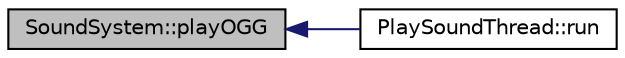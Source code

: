 digraph G
{
  edge [fontname="Helvetica",fontsize="10",labelfontname="Helvetica",labelfontsize="10"];
  node [fontname="Helvetica",fontsize="10",shape=record];
  rankdir="LR";
  Node1 [label="SoundSystem::playOGG",height=0.2,width=0.4,color="black", fillcolor="grey75", style="filled" fontcolor="black"];
  Node1 -> Node2 [dir="back",color="midnightblue",fontsize="10",style="solid",fontname="Helvetica"];
  Node2 [label="PlaySoundThread::run",height=0.2,width=0.4,color="black", fillcolor="white", style="filled",URL="$d4/de4/classPlaySoundThread.html#a5461b37d514a5fea626ffe40b8fd63dc"];
}
